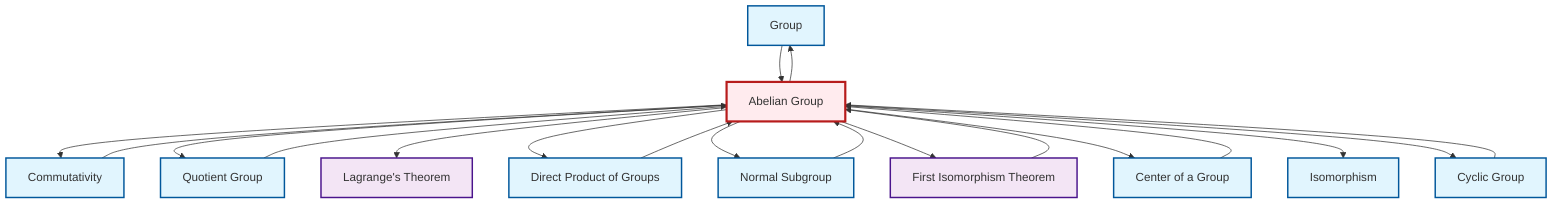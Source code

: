 graph TD
    classDef definition fill:#e1f5fe,stroke:#01579b,stroke-width:2px
    classDef theorem fill:#f3e5f5,stroke:#4a148c,stroke-width:2px
    classDef axiom fill:#fff3e0,stroke:#e65100,stroke-width:2px
    classDef example fill:#e8f5e9,stroke:#1b5e20,stroke-width:2px
    classDef current fill:#ffebee,stroke:#b71c1c,stroke-width:3px
    def-group["Group"]:::definition
    def-cyclic-group["Cyclic Group"]:::definition
    def-normal-subgroup["Normal Subgroup"]:::definition
    def-quotient-group["Quotient Group"]:::definition
    thm-lagrange["Lagrange's Theorem"]:::theorem
    def-isomorphism["Isomorphism"]:::definition
    def-direct-product["Direct Product of Groups"]:::definition
    def-abelian-group["Abelian Group"]:::definition
    thm-first-isomorphism["First Isomorphism Theorem"]:::theorem
    def-center-of-group["Center of a Group"]:::definition
    def-commutativity["Commutativity"]:::definition
    def-direct-product --> def-abelian-group
    def-group --> def-abelian-group
    def-abelian-group --> def-group
    thm-first-isomorphism --> def-abelian-group
    def-abelian-group --> def-commutativity
    def-abelian-group --> def-quotient-group
    def-commutativity --> def-abelian-group
    def-quotient-group --> def-abelian-group
    def-cyclic-group --> def-abelian-group
    def-abelian-group --> thm-lagrange
    def-center-of-group --> def-abelian-group
    def-abelian-group --> def-direct-product
    def-normal-subgroup --> def-abelian-group
    def-abelian-group --> def-normal-subgroup
    def-abelian-group --> thm-first-isomorphism
    def-abelian-group --> def-center-of-group
    def-abelian-group --> def-isomorphism
    def-abelian-group --> def-cyclic-group
    class def-abelian-group current